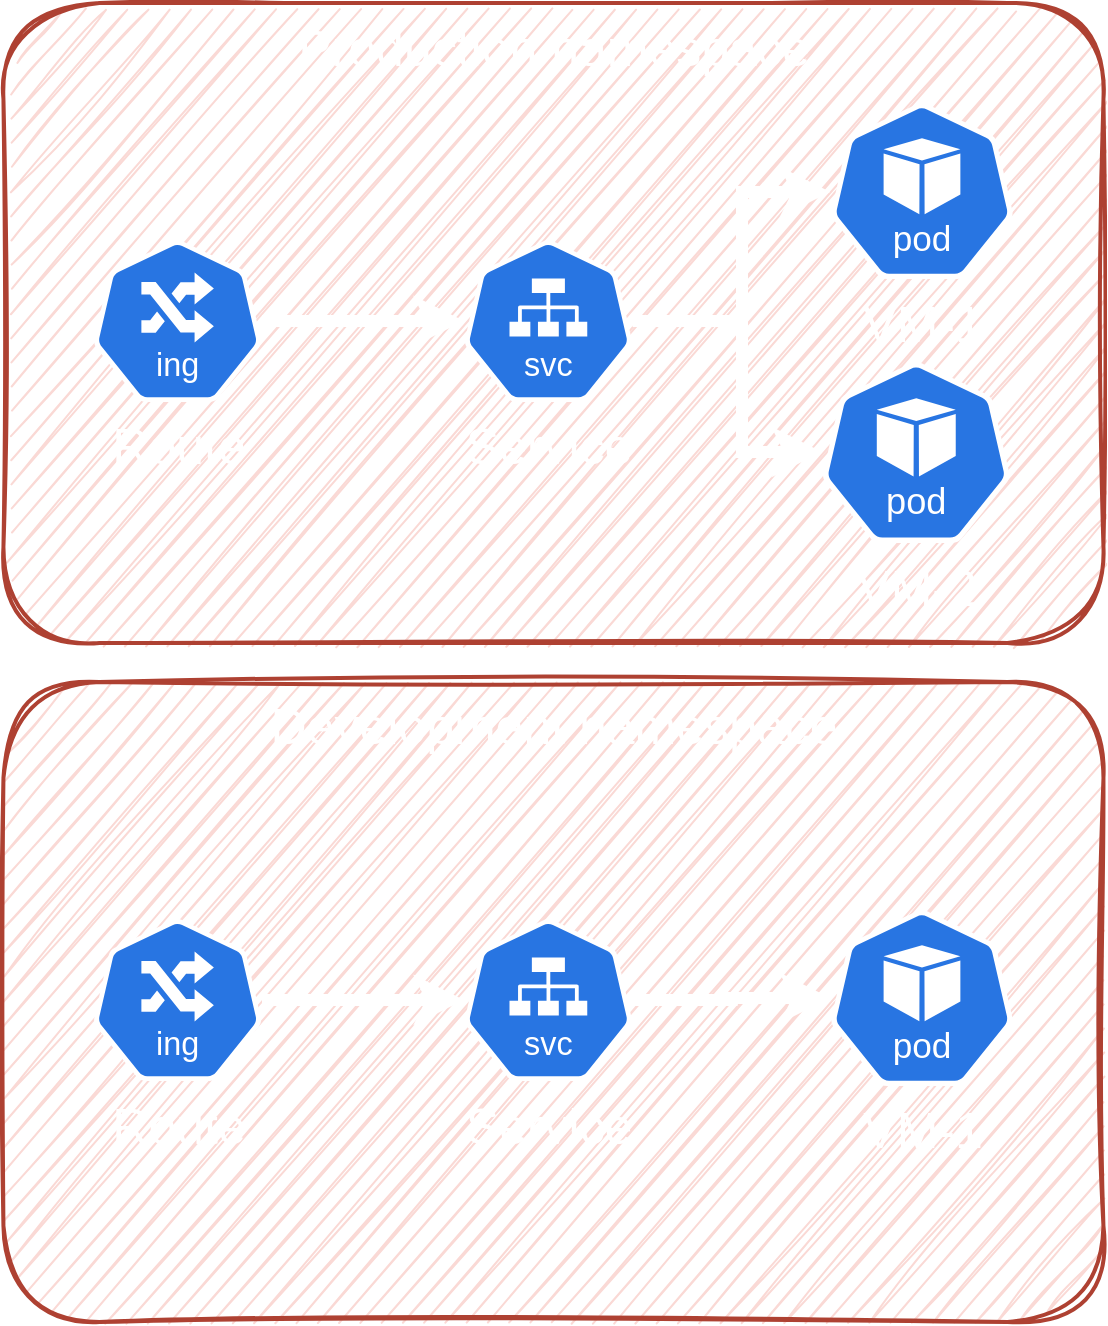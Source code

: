 <mxfile version="24.7.13">
  <diagram name="Page-1" id="G8OhQ-GPD9DontrHmsOu">
    <mxGraphModel dx="1687" dy="905" grid="1" gridSize="10" guides="1" tooltips="1" connect="1" arrows="1" fold="1" page="1" pageScale="1" pageWidth="850" pageHeight="1100" math="0" shadow="0">
      <root>
        <mxCell id="0" />
        <mxCell id="1" parent="0" />
        <mxCell id="sa9SmCtxGRu0ubLOxA7H-16" value="&lt;font style=&quot;font-size: 25px;&quot;&gt;Production namespace&lt;/font&gt;" style="rounded=1;whiteSpace=wrap;html=1;shadow=0;glass=0;fillColor=#fad9d5;strokeColor=#ae4132;sketch=1;curveFitting=1;jiggle=2;verticalAlign=top;strokeWidth=2;labelBackgroundColor=none;fontSize=15;fontColor=#FFFFFF;" vertex="1" parent="1">
          <mxGeometry x="140.725" y="50.5" width="550" height="320" as="geometry" />
        </mxCell>
        <mxCell id="sa9SmCtxGRu0ubLOxA7H-3" value="VM-1" style="aspect=fixed;sketch=0;html=1;dashed=0;whitespace=wrap;verticalLabelPosition=bottom;verticalAlign=top;fillColor=#2875E2;strokeColor=#ffffff;points=[[0.005,0.63,0],[0.1,0.2,0],[0.9,0.2,0],[0.5,0,0],[0.995,0.63,0],[0.72,0.99,0],[0.5,1,0],[0.28,0.99,0]];shape=mxgraph.kubernetes.icon2;kubernetesLabel=1;prIcon=pod;fontColor=#FFFFFF;container=0;fontSize=25;" vertex="1" parent="1">
          <mxGeometry x="554.16" y="100.5" width="91.67" height="88" as="geometry" />
        </mxCell>
        <mxCell id="sa9SmCtxGRu0ubLOxA7H-4" value="VM-2" style="aspect=fixed;sketch=0;html=1;dashed=0;whitespace=wrap;verticalLabelPosition=bottom;verticalAlign=top;fillColor=#2875E2;strokeColor=#ffffff;points=[[0.005,0.63,0],[0.1,0.2,0],[0.9,0.2,0],[0.5,0,0],[0.995,0.63,0],[0.72,0.99,0],[0.5,1,0],[0.28,0.99,0]];shape=mxgraph.kubernetes.icon2;kubernetesLabel=1;prIcon=pod;fontColor=#FFFFFF;container=0;fontSize=25;" vertex="1" parent="1">
          <mxGeometry x="550" y="230" width="94.27" height="90.5" as="geometry" />
        </mxCell>
        <mxCell id="sa9SmCtxGRu0ubLOxA7H-1" value="Route" style="aspect=fixed;sketch=0;html=1;dashed=0;whitespace=wrap;verticalLabelPosition=bottom;verticalAlign=top;fillColor=#2875E2;strokeColor=#ffffff;points=[[0.005,0.63,0],[0.1,0.2,0],[0.9,0.2,0],[0.5,0,0],[0.995,0.63,0],[0.72,0.99,0],[0.5,1,0],[0.28,0.99,0]];shape=mxgraph.kubernetes.icon2;kubernetesLabel=1;prIcon=ing;fontColor=#FFFFFF;fontSize=25;" vertex="1" parent="1">
          <mxGeometry x="185.62" y="169" width="84.38" height="81" as="geometry" />
        </mxCell>
        <mxCell id="sa9SmCtxGRu0ubLOxA7H-2" value="Service" style="aspect=fixed;sketch=0;html=1;dashed=0;whitespace=wrap;verticalLabelPosition=bottom;verticalAlign=top;fillColor=#2875E2;strokeColor=#ffffff;points=[[0.005,0.63,0],[0.1,0.2,0],[0.9,0.2,0],[0.5,0,0],[0.995,0.63,0],[0.72,0.99,0],[0.5,1,0],[0.28,0.99,0]];shape=mxgraph.kubernetes.icon2;kubernetesLabel=1;prIcon=svc;fontColor=#FFFFFF;fontSize=25;" vertex="1" parent="1">
          <mxGeometry x="371" y="169" width="84.38" height="81" as="geometry" />
        </mxCell>
        <mxCell id="sa9SmCtxGRu0ubLOxA7H-6" value="" style="edgeStyle=orthogonalEdgeStyle;rounded=0;orthogonalLoop=1;jettySize=auto;html=1;fontColor=#FFFFFF;strokeColor=#FFFFFF;strokeWidth=6;" edge="1" parent="1" source="sa9SmCtxGRu0ubLOxA7H-2" target="sa9SmCtxGRu0ubLOxA7H-4">
          <mxGeometry relative="1" as="geometry">
            <Array as="points">
              <mxPoint x="510" y="209" />
              <mxPoint x="510" y="275" />
            </Array>
          </mxGeometry>
        </mxCell>
        <mxCell id="sa9SmCtxGRu0ubLOxA7H-8" value="" style="edgeStyle=orthogonalEdgeStyle;rounded=0;orthogonalLoop=1;jettySize=auto;html=1;fontColor=#FFFFFF;strokeColor=#FFFFFF;strokeWidth=6;" edge="1" parent="1" source="sa9SmCtxGRu0ubLOxA7H-2" target="sa9SmCtxGRu0ubLOxA7H-3">
          <mxGeometry relative="1" as="geometry">
            <Array as="points">
              <mxPoint x="510" y="209" />
              <mxPoint x="510" y="145" />
            </Array>
          </mxGeometry>
        </mxCell>
        <mxCell id="sa9SmCtxGRu0ubLOxA7H-5" value="" style="edgeStyle=orthogonalEdgeStyle;rounded=0;orthogonalLoop=1;jettySize=auto;html=1;fontColor=#FFFFFF;strokeColor=#FFFFFF;strokeWidth=6;" edge="1" parent="1" source="sa9SmCtxGRu0ubLOxA7H-1" target="sa9SmCtxGRu0ubLOxA7H-2">
          <mxGeometry relative="1" as="geometry" />
        </mxCell>
        <mxCell id="sa9SmCtxGRu0ubLOxA7H-27" value="&lt;font style=&quot;font-size: 25px;&quot;&gt;Development namespace&lt;/font&gt;" style="rounded=1;whiteSpace=wrap;html=1;shadow=0;glass=0;fillColor=#fad9d5;strokeColor=#ae4132;sketch=1;curveFitting=1;jiggle=2;verticalAlign=top;strokeWidth=2;labelBackgroundColor=none;fontSize=15;fontColor=#FFFFFF;" vertex="1" parent="1">
          <mxGeometry x="140.725" y="390" width="550" height="320" as="geometry" />
        </mxCell>
        <mxCell id="sa9SmCtxGRu0ubLOxA7H-28" value="VM-1" style="aspect=fixed;sketch=0;html=1;dashed=0;whitespace=wrap;verticalLabelPosition=bottom;verticalAlign=top;fillColor=#2875E2;strokeColor=#ffffff;points=[[0.005,0.63,0],[0.1,0.2,0],[0.9,0.2,0],[0.5,0,0],[0.995,0.63,0],[0.72,0.99,0],[0.5,1,0],[0.28,0.99,0]];shape=mxgraph.kubernetes.icon2;kubernetesLabel=1;prIcon=pod;fontColor=#FFFFFF;container=0;fontSize=25;" vertex="1" parent="1">
          <mxGeometry x="554.16" y="504" width="91.67" height="88" as="geometry" />
        </mxCell>
        <mxCell id="sa9SmCtxGRu0ubLOxA7H-30" value="Route" style="aspect=fixed;sketch=0;html=1;dashed=0;whitespace=wrap;verticalLabelPosition=bottom;verticalAlign=top;fillColor=#2875E2;strokeColor=#ffffff;points=[[0.005,0.63,0],[0.1,0.2,0],[0.9,0.2,0],[0.5,0,0],[0.995,0.63,0],[0.72,0.99,0],[0.5,1,0],[0.28,0.99,0]];shape=mxgraph.kubernetes.icon2;kubernetesLabel=1;prIcon=ing;fontColor=#FFFFFF;fontSize=25;" vertex="1" parent="1">
          <mxGeometry x="185.62" y="508.5" width="84.38" height="81" as="geometry" />
        </mxCell>
        <mxCell id="sa9SmCtxGRu0ubLOxA7H-31" value="Service" style="aspect=fixed;sketch=0;html=1;dashed=0;whitespace=wrap;verticalLabelPosition=bottom;verticalAlign=top;fillColor=#2875E2;strokeColor=#ffffff;points=[[0.005,0.63,0],[0.1,0.2,0],[0.9,0.2,0],[0.5,0,0],[0.995,0.63,0],[0.72,0.99,0],[0.5,1,0],[0.28,0.99,0]];shape=mxgraph.kubernetes.icon2;kubernetesLabel=1;prIcon=svc;fontColor=#FFFFFF;fontSize=25;" vertex="1" parent="1">
          <mxGeometry x="371" y="508.5" width="84.38" height="81" as="geometry" />
        </mxCell>
        <mxCell id="sa9SmCtxGRu0ubLOxA7H-33" value="" style="edgeStyle=orthogonalEdgeStyle;rounded=0;orthogonalLoop=1;jettySize=auto;html=1;fontColor=#FFFFFF;strokeColor=#FFFFFF;strokeWidth=6;" edge="1" parent="1" source="sa9SmCtxGRu0ubLOxA7H-31" target="sa9SmCtxGRu0ubLOxA7H-28">
          <mxGeometry relative="1" as="geometry" />
        </mxCell>
        <mxCell id="sa9SmCtxGRu0ubLOxA7H-34" value="" style="edgeStyle=orthogonalEdgeStyle;rounded=0;orthogonalLoop=1;jettySize=auto;html=1;fontColor=#FFFFFF;strokeColor=#FFFFFF;strokeWidth=6;" edge="1" parent="1" source="sa9SmCtxGRu0ubLOxA7H-30" target="sa9SmCtxGRu0ubLOxA7H-31">
          <mxGeometry relative="1" as="geometry" />
        </mxCell>
      </root>
    </mxGraphModel>
  </diagram>
</mxfile>
